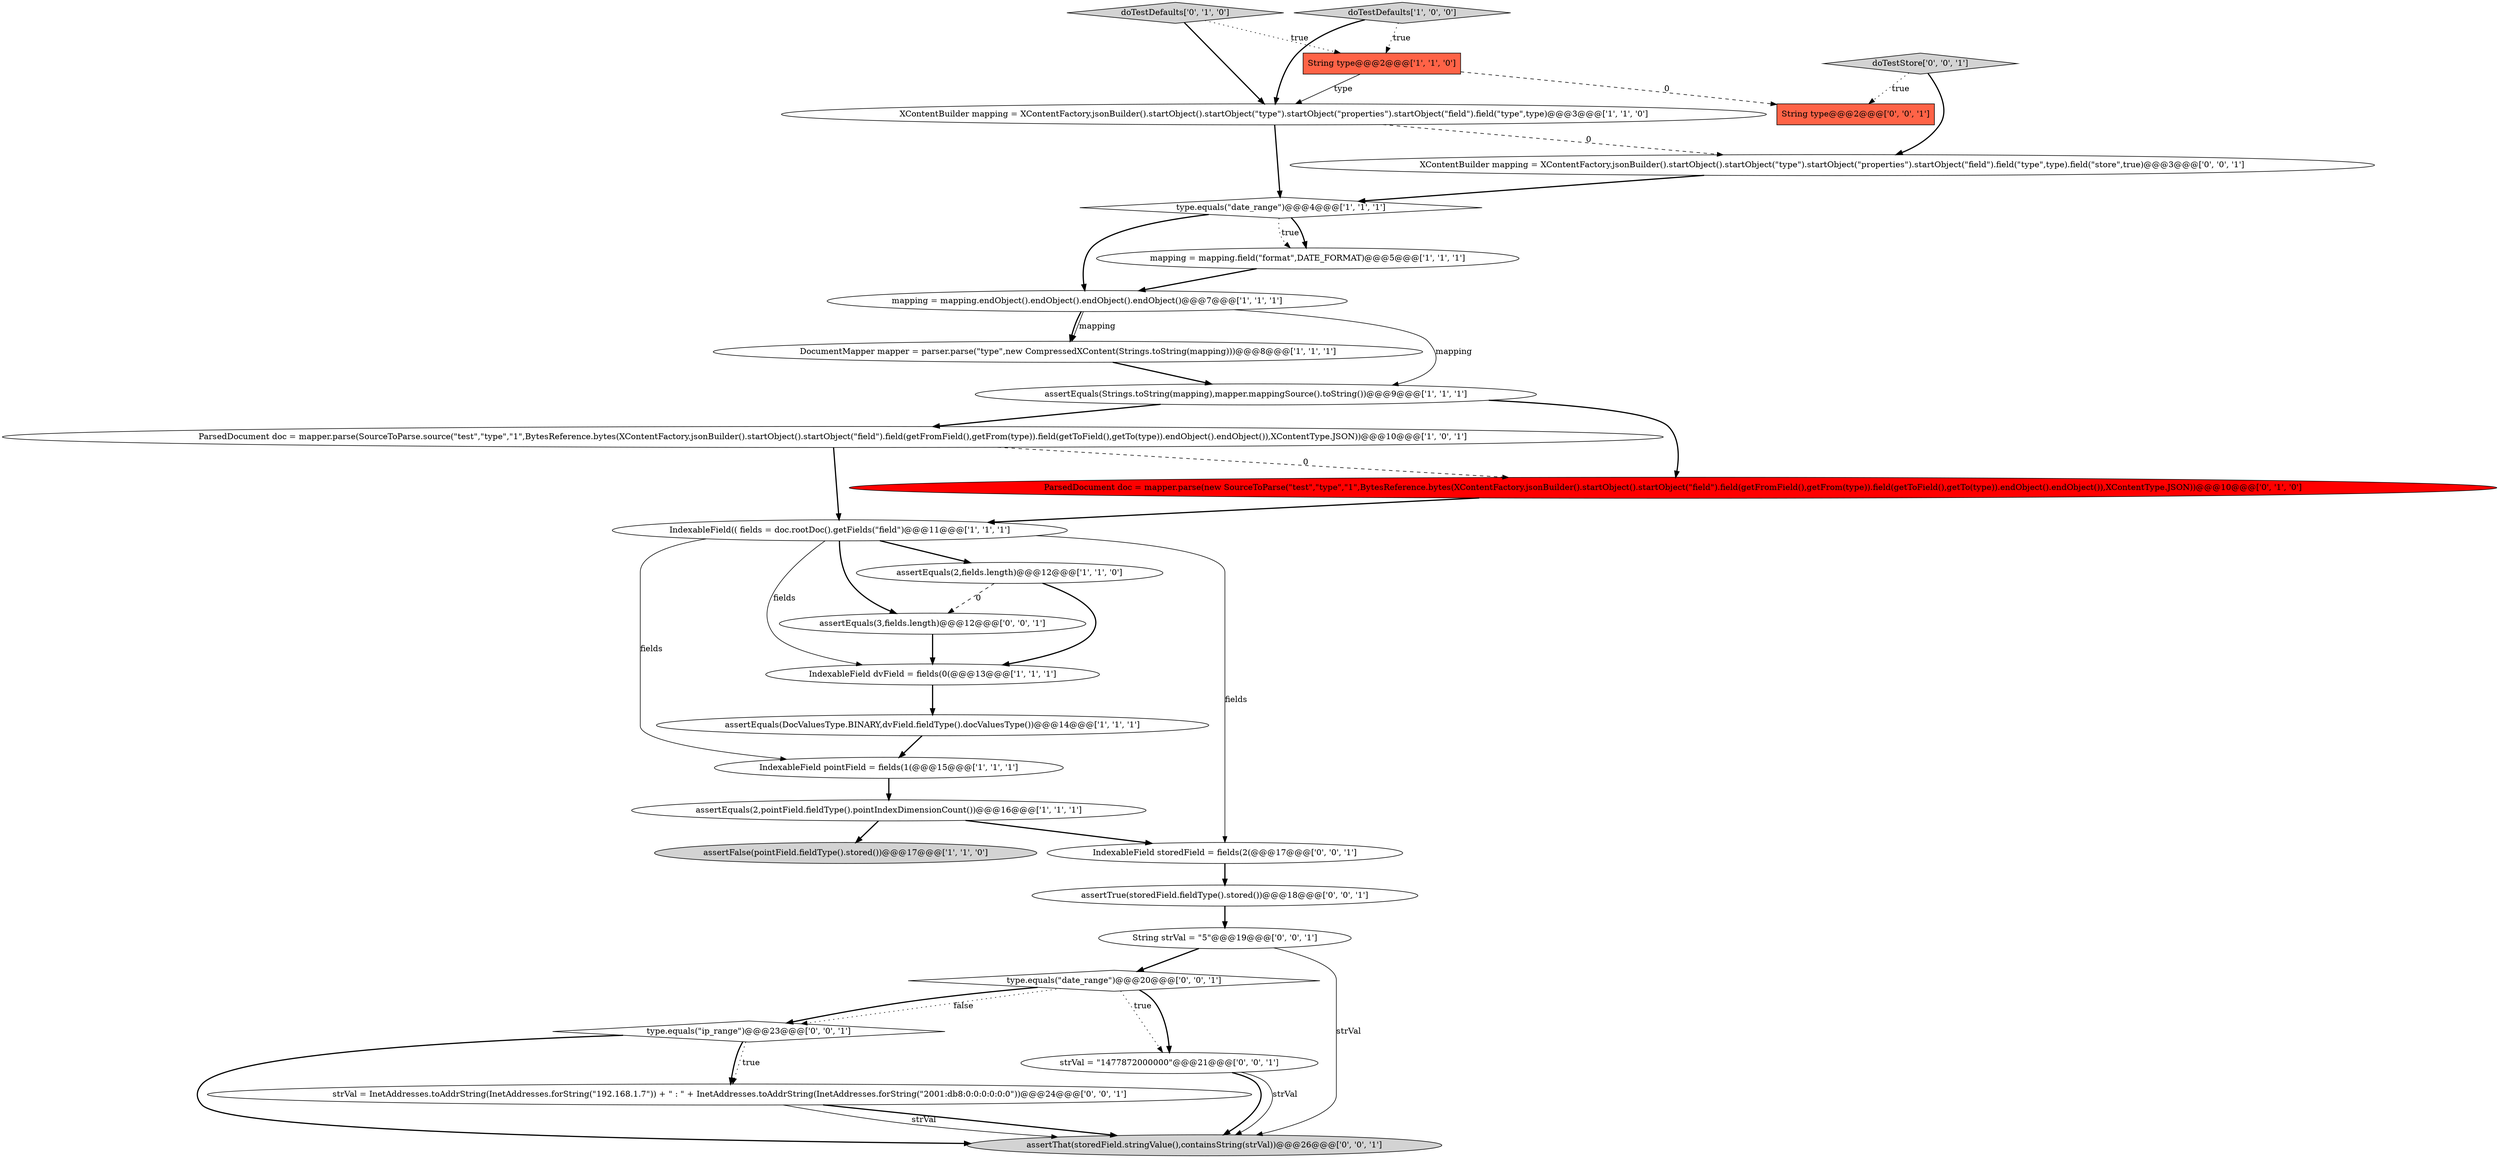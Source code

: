 digraph {
14 [style = filled, label = "type.equals(\"date_range\")@@@4@@@['1', '1', '1']", fillcolor = white, shape = diamond image = "AAA0AAABBB1BBB"];
17 [style = filled, label = "doTestDefaults['0', '1', '0']", fillcolor = lightgray, shape = diamond image = "AAA0AAABBB2BBB"];
27 [style = filled, label = "type.equals(\"date_range\")@@@20@@@['0', '0', '1']", fillcolor = white, shape = diamond image = "AAA0AAABBB3BBB"];
10 [style = filled, label = "IndexableField(( fields = doc.rootDoc().getFields(\"field\")@@@11@@@['1', '1', '1']", fillcolor = white, shape = ellipse image = "AAA0AAABBB1BBB"];
16 [style = filled, label = "ParsedDocument doc = mapper.parse(new SourceToParse(\"test\",\"type\",\"1\",BytesReference.bytes(XContentFactory.jsonBuilder().startObject().startObject(\"field\").field(getFromField(),getFrom(type)).field(getToField(),getTo(type)).endObject().endObject()),XContentType.JSON))@@@10@@@['0', '1', '0']", fillcolor = red, shape = ellipse image = "AAA1AAABBB2BBB"];
23 [style = filled, label = "strVal = InetAddresses.toAddrString(InetAddresses.forString(\"192.168.1.7\")) + \" : \" + InetAddresses.toAddrString(InetAddresses.forString(\"2001:db8:0:0:0:0:0:0\"))@@@24@@@['0', '0', '1']", fillcolor = white, shape = ellipse image = "AAA0AAABBB3BBB"];
25 [style = filled, label = "assertTrue(storedField.fieldType().stored())@@@18@@@['0', '0', '1']", fillcolor = white, shape = ellipse image = "AAA0AAABBB3BBB"];
28 [style = filled, label = "String strVal = \"5\"@@@19@@@['0', '0', '1']", fillcolor = white, shape = ellipse image = "AAA0AAABBB3BBB"];
24 [style = filled, label = "type.equals(\"ip_range\")@@@23@@@['0', '0', '1']", fillcolor = white, shape = diamond image = "AAA0AAABBB3BBB"];
2 [style = filled, label = "DocumentMapper mapper = parser.parse(\"type\",new CompressedXContent(Strings.toString(mapping)))@@@8@@@['1', '1', '1']", fillcolor = white, shape = ellipse image = "AAA0AAABBB1BBB"];
4 [style = filled, label = "assertFalse(pointField.fieldType().stored())@@@17@@@['1', '1', '0']", fillcolor = lightgray, shape = ellipse image = "AAA0AAABBB1BBB"];
0 [style = filled, label = "XContentBuilder mapping = XContentFactory.jsonBuilder().startObject().startObject(\"type\").startObject(\"properties\").startObject(\"field\").field(\"type\",type)@@@3@@@['1', '1', '0']", fillcolor = white, shape = ellipse image = "AAA0AAABBB1BBB"];
6 [style = filled, label = "IndexableField pointField = fields(1(@@@15@@@['1', '1', '1']", fillcolor = white, shape = ellipse image = "AAA0AAABBB1BBB"];
26 [style = filled, label = "IndexableField storedField = fields(2(@@@17@@@['0', '0', '1']", fillcolor = white, shape = ellipse image = "AAA0AAABBB3BBB"];
18 [style = filled, label = "assertEquals(3,fields.length)@@@12@@@['0', '0', '1']", fillcolor = white, shape = ellipse image = "AAA0AAABBB3BBB"];
7 [style = filled, label = "String type@@@2@@@['1', '1', '0']", fillcolor = tomato, shape = box image = "AAA0AAABBB1BBB"];
13 [style = filled, label = "assertEquals(DocValuesType.BINARY,dvField.fieldType().docValuesType())@@@14@@@['1', '1', '1']", fillcolor = white, shape = ellipse image = "AAA0AAABBB1BBB"];
1 [style = filled, label = "doTestDefaults['1', '0', '0']", fillcolor = lightgray, shape = diamond image = "AAA0AAABBB1BBB"];
21 [style = filled, label = "doTestStore['0', '0', '1']", fillcolor = lightgray, shape = diamond image = "AAA0AAABBB3BBB"];
29 [style = filled, label = "XContentBuilder mapping = XContentFactory.jsonBuilder().startObject().startObject(\"type\").startObject(\"properties\").startObject(\"field\").field(\"type\",type).field(\"store\",true)@@@3@@@['0', '0', '1']", fillcolor = white, shape = ellipse image = "AAA0AAABBB3BBB"];
12 [style = filled, label = "ParsedDocument doc = mapper.parse(SourceToParse.source(\"test\",\"type\",\"1\",BytesReference.bytes(XContentFactory.jsonBuilder().startObject().startObject(\"field\").field(getFromField(),getFrom(type)).field(getToField(),getTo(type)).endObject().endObject()),XContentType.JSON))@@@10@@@['1', '0', '1']", fillcolor = white, shape = ellipse image = "AAA0AAABBB1BBB"];
8 [style = filled, label = "assertEquals(2,pointField.fieldType().pointIndexDimensionCount())@@@16@@@['1', '1', '1']", fillcolor = white, shape = ellipse image = "AAA0AAABBB1BBB"];
3 [style = filled, label = "assertEquals(Strings.toString(mapping),mapper.mappingSource().toString())@@@9@@@['1', '1', '1']", fillcolor = white, shape = ellipse image = "AAA0AAABBB1BBB"];
15 [style = filled, label = "assertEquals(2,fields.length)@@@12@@@['1', '1', '0']", fillcolor = white, shape = ellipse image = "AAA0AAABBB1BBB"];
9 [style = filled, label = "mapping = mapping.endObject().endObject().endObject().endObject()@@@7@@@['1', '1', '1']", fillcolor = white, shape = ellipse image = "AAA0AAABBB1BBB"];
11 [style = filled, label = "IndexableField dvField = fields(0(@@@13@@@['1', '1', '1']", fillcolor = white, shape = ellipse image = "AAA0AAABBB1BBB"];
22 [style = filled, label = "strVal = \"1477872000000\"@@@21@@@['0', '0', '1']", fillcolor = white, shape = ellipse image = "AAA0AAABBB3BBB"];
19 [style = filled, label = "String type@@@2@@@['0', '0', '1']", fillcolor = tomato, shape = box image = "AAA0AAABBB3BBB"];
20 [style = filled, label = "assertThat(storedField.stringValue(),containsString(strVal))@@@26@@@['0', '0', '1']", fillcolor = lightgray, shape = ellipse image = "AAA0AAABBB3BBB"];
5 [style = filled, label = "mapping = mapping.field(\"format\",DATE_FORMAT)@@@5@@@['1', '1', '1']", fillcolor = white, shape = ellipse image = "AAA0AAABBB1BBB"];
7->0 [style = solid, label="type"];
10->18 [style = bold, label=""];
23->20 [style = bold, label=""];
25->28 [style = bold, label=""];
23->20 [style = solid, label="strVal"];
10->15 [style = bold, label=""];
27->22 [style = dotted, label="true"];
5->9 [style = bold, label=""];
12->16 [style = dashed, label="0"];
10->26 [style = solid, label="fields"];
9->2 [style = bold, label=""];
16->10 [style = bold, label=""];
2->3 [style = bold, label=""];
26->25 [style = bold, label=""];
18->11 [style = bold, label=""];
15->18 [style = dashed, label="0"];
1->0 [style = bold, label=""];
3->12 [style = bold, label=""];
3->16 [style = bold, label=""];
24->23 [style = bold, label=""];
27->22 [style = bold, label=""];
24->20 [style = bold, label=""];
1->7 [style = dotted, label="true"];
0->14 [style = bold, label=""];
12->10 [style = bold, label=""];
17->0 [style = bold, label=""];
21->29 [style = bold, label=""];
9->2 [style = solid, label="mapping"];
15->11 [style = bold, label=""];
14->5 [style = dotted, label="true"];
22->20 [style = bold, label=""];
24->23 [style = dotted, label="true"];
7->19 [style = dashed, label="0"];
9->3 [style = solid, label="mapping"];
21->19 [style = dotted, label="true"];
11->13 [style = bold, label=""];
6->8 [style = bold, label=""];
0->29 [style = dashed, label="0"];
29->14 [style = bold, label=""];
27->24 [style = dotted, label="false"];
14->9 [style = bold, label=""];
27->24 [style = bold, label=""];
22->20 [style = solid, label="strVal"];
17->7 [style = dotted, label="true"];
28->27 [style = bold, label=""];
8->4 [style = bold, label=""];
13->6 [style = bold, label=""];
28->20 [style = solid, label="strVal"];
10->11 [style = solid, label="fields"];
10->6 [style = solid, label="fields"];
14->5 [style = bold, label=""];
8->26 [style = bold, label=""];
}
